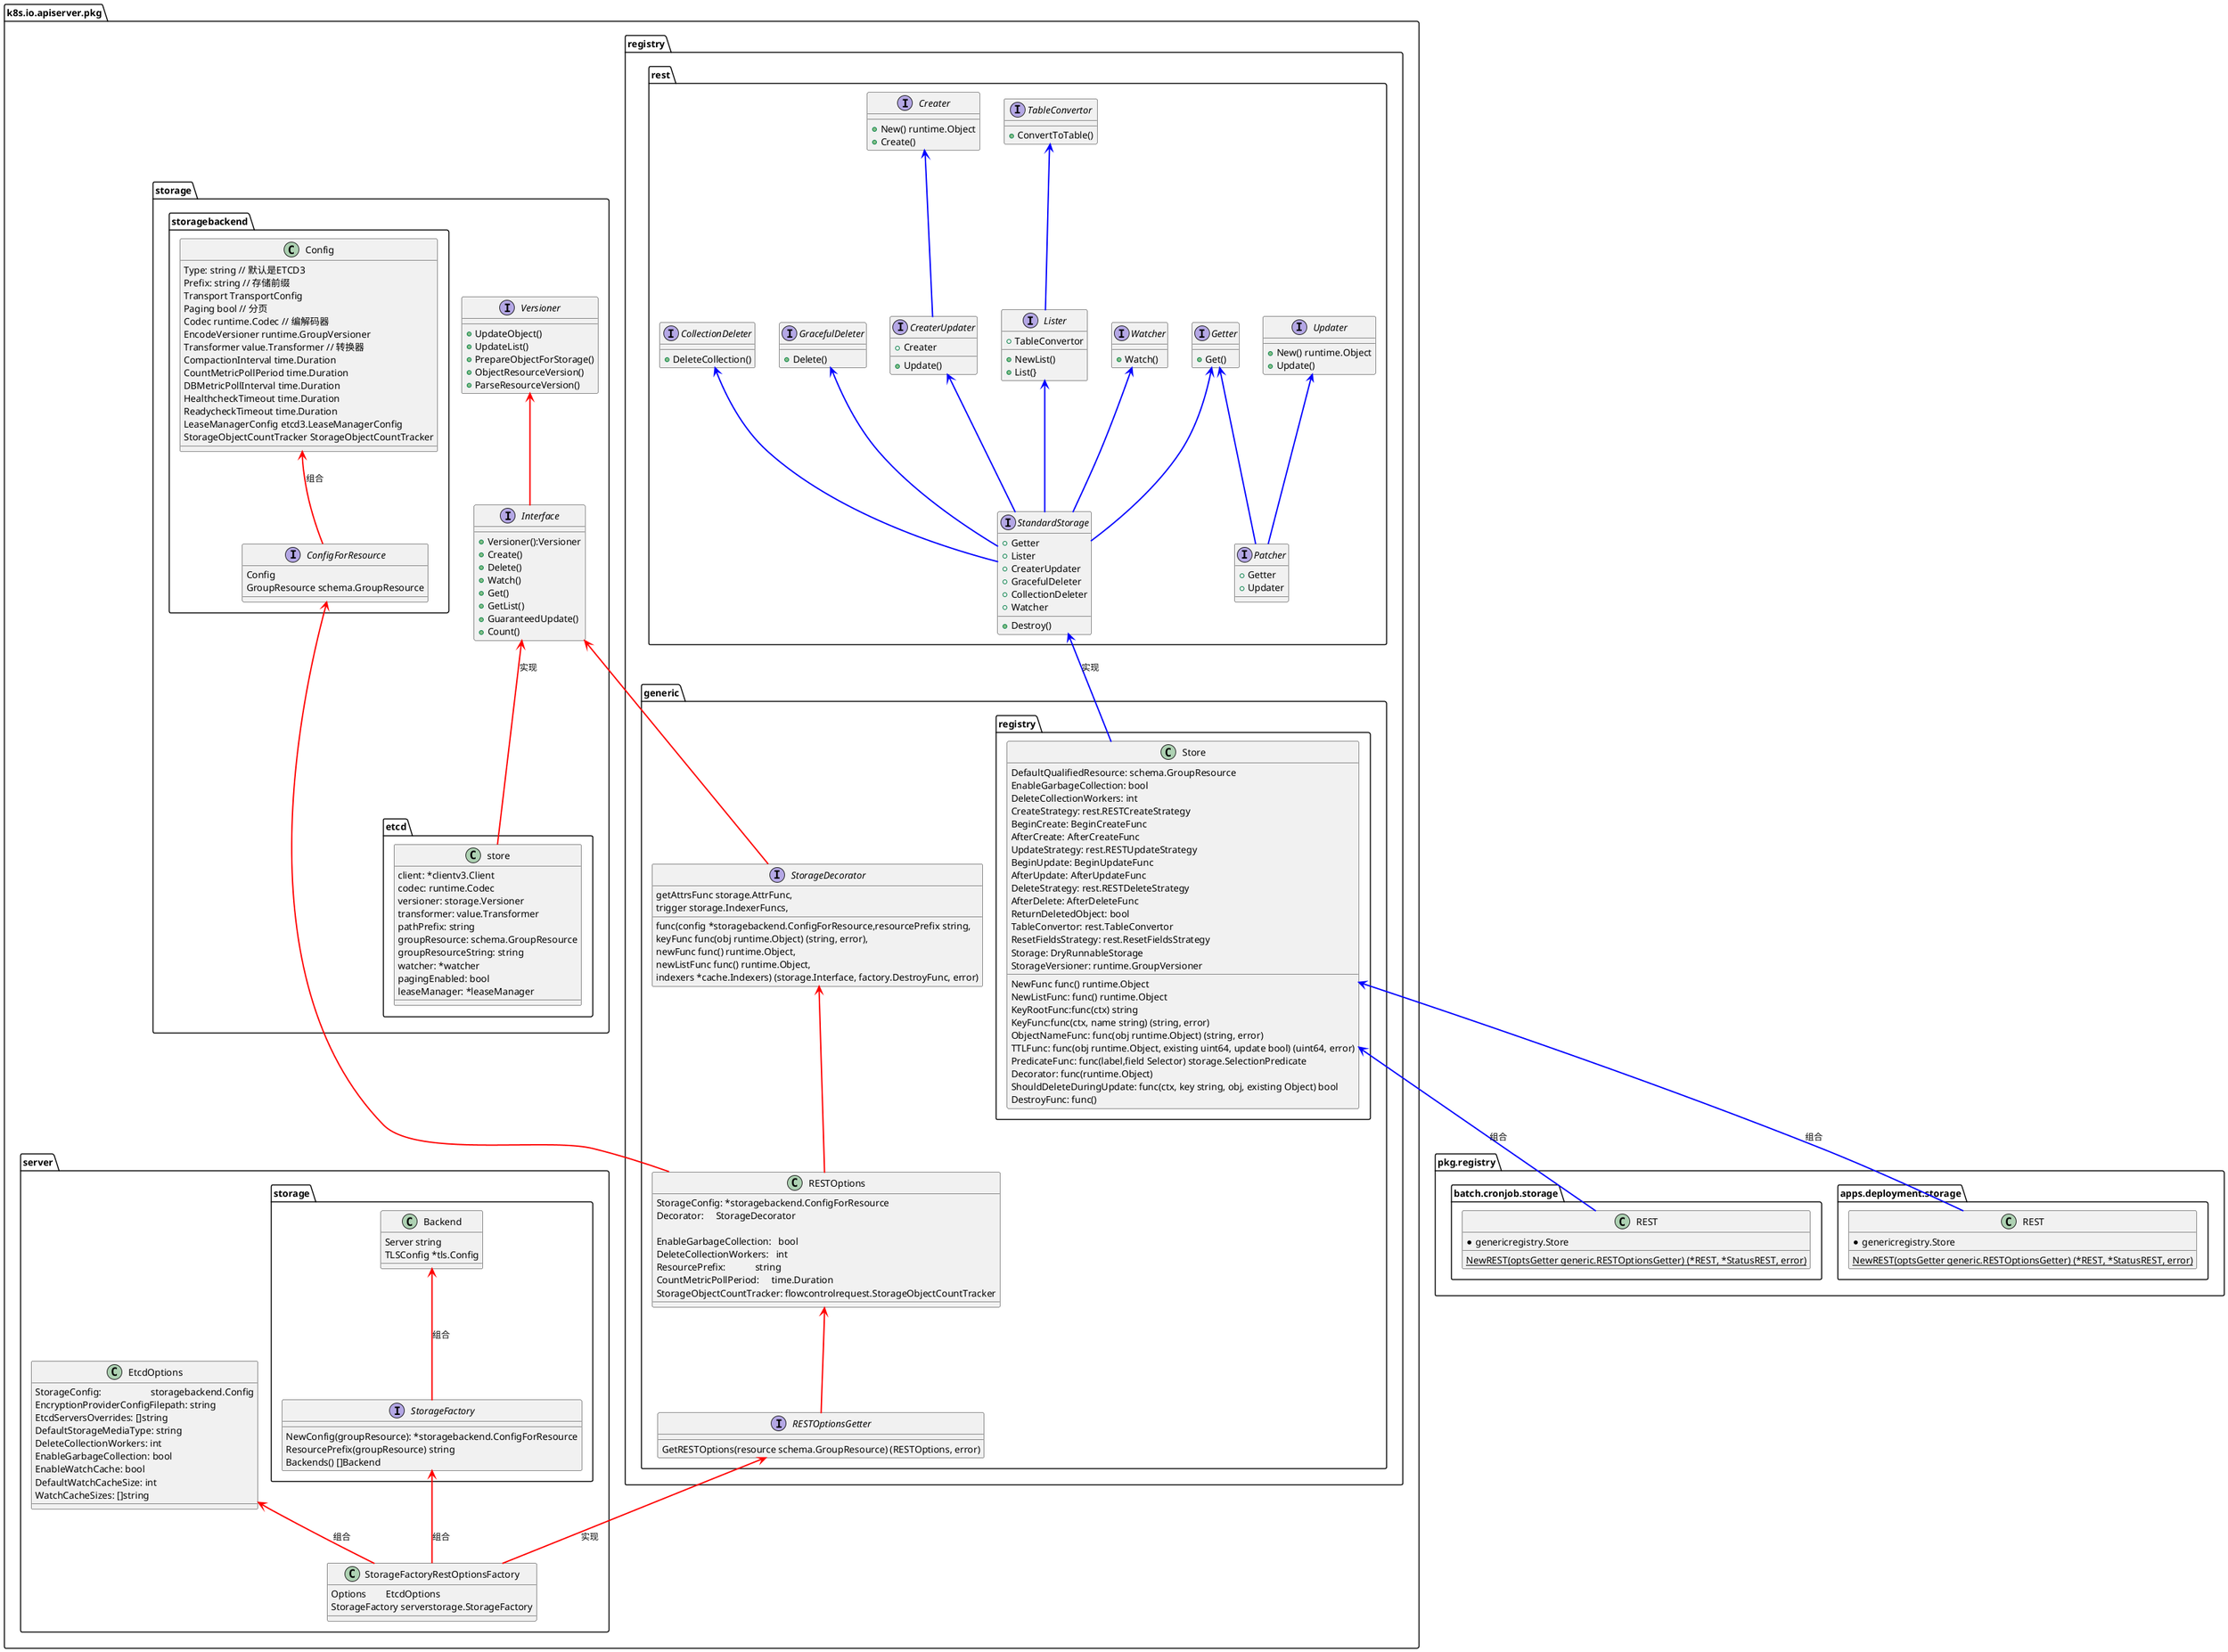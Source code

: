 @startuml
set namespaceSeparator ::

package k8s.io.apiserver.pkg{
package registry::rest {
    interface Getter {
        +Get()
    }

    interface TableConvertor {
        +ConvertToTable()
    }

    interface Lister {
        +TableConvertor
        +NewList()
        +List(}
    }
    TableConvertor <-[#blue,bold]- Lister

    interface Creater {
        +New() runtime.Object
        +Create()
    }

    interface CreaterUpdater {
        +Creater
        +Update()
    }
    Creater <-[#blue,bold]- CreaterUpdater

    interface GracefulDeleter {
        +Delete()
    }

    interface CollectionDeleter {
        +DeleteCollection()
    }


    interface Updater {
        +New() runtime.Object
        +Update()
    }

    interface Patcher {
        +Getter
        +Updater
    }
    Updater <-[#blue,bold]- Patcher
    Getter <-[#blue,bold]- Patcher

    interface Watcher {
        +Watch()
    }

    interface StandardStorage{
        +Getter
        +Lister
        +CreaterUpdater
        +GracefulDeleter
        +CollectionDeleter
        +Watcher
        +Destroy()
    }
    Getter <-[#blue,bold]- StandardStorage
    Lister <-[#blue,bold]- StandardStorage
    CreaterUpdater <-[#blue,bold]- StandardStorage
    GracefulDeleter <-[#blue,bold]- StandardStorage
    CollectionDeleter <-[#blue,bold]- StandardStorage
    Watcher <-[#blue,bold]- StandardStorage
}

package storage {
    interface Versioner {
        +UpdateObject()
        +UpdateList()
        +PrepareObjectForStorage()
        +ObjectResourceVersion()
        +ParseResourceVersion()
    }

    interface Interface {
        +Versioner():Versioner
        +Create()
        +Delete()
        +Watch()
        +Get()
        +GetList()
        +GuaranteedUpdate()
        +Count()
    }
    Versioner <-[#red,bold]- Interface

    class etcd::store {
        client: *clientv3.Client
        codec: runtime.Codec
        versioner: storage.Versioner
        transformer: value.Transformer
        pathPrefix: string
        groupResource: schema.GroupResource
        groupResourceString: string
        watcher: *watcher
        pagingEnabled: bool
        leaseManager: *leaseManager
    }

    Interface <-[#red,bold]- store: 实现
}

package registry::generic::registry {
    class Store {
    NewFunc func() runtime.Object
        NewListFunc: func() runtime.Object
        DefaultQualifiedResource: schema.GroupResource
        KeyRootFunc:func(ctx) string
        KeyFunc:func(ctx, name string) (string, error)
        ObjectNameFunc: func(obj runtime.Object) (string, error)
        TTLFunc: func(obj runtime.Object, existing uint64, update bool) (uint64, error)
        PredicateFunc: func(label,field Selector) storage.SelectionPredicate
        EnableGarbageCollection: bool
        DeleteCollectionWorkers: int
        Decorator: func(runtime.Object)
        CreateStrategy: rest.RESTCreateStrategy
        BeginCreate: BeginCreateFunc
        AfterCreate: AfterCreateFunc
        UpdateStrategy: rest.RESTUpdateStrategy
        BeginUpdate: BeginUpdateFunc
        AfterUpdate: AfterUpdateFunc
        DeleteStrategy: rest.RESTDeleteStrategy
        AfterDelete: AfterDeleteFunc
        ReturnDeletedObject: bool
        ShouldDeleteDuringUpdate: func(ctx, key string, obj, existing Object) bool
        TableConvertor: rest.TableConvertor
        ResetFieldsStrategy: rest.ResetFieldsStrategy
        Storage: DryRunnableStorage
        StorageVersioner: runtime.GroupVersioner
        DestroyFunc: func()
    }
    StandardStorage <-[#blue,bold]- Store: 实现
}

package storage::storagebackend{
    class Config {
        Type: string // 默认是ETCD3
        Prefix: string // 存储前缀
        Transport TransportConfig
        Paging bool // 分页
        Codec runtime.Codec // 编解码器
        EncodeVersioner runtime.GroupVersioner
        Transformer value.Transformer // 转换器
        CompactionInterval time.Duration
        CountMetricPollPeriod time.Duration
        DBMetricPollInterval time.Duration
        HealthcheckTimeout time.Duration
        ReadycheckTimeout time.Duration
        LeaseManagerConfig etcd3.LeaseManagerConfig
        StorageObjectCountTracker StorageObjectCountTracker
    }

    interface ConfigForResource{
        Config
        GroupResource schema.GroupResource
    }
    Config <-[#red,bold]- ConfigForResource: 组合
}

package registry::generic{
    interface StorageDecorator {
        func(config *storagebackend.ConfigForResource,resourcePrefix string,
        keyFunc func(obj runtime.Object) (string, error),
        newFunc func() runtime.Object,
        newListFunc func() runtime.Object,
        getAttrsFunc storage.AttrFunc,
        trigger storage.IndexerFuncs,
        indexers *cache.Indexers) (storage.Interface, factory.DestroyFunc, error)
    }
    Interface <-[#red,bold]- StorageDecorator

    class RESTOptions {
        StorageConfig: *storagebackend.ConfigForResource
        Decorator:     StorageDecorator

        EnableGarbageCollection:   bool
        DeleteCollectionWorkers:   int
        ResourcePrefix:            string
        CountMetricPollPeriod:     time.Duration
        StorageObjectCountTracker: flowcontrolrequest.StorageObjectCountTracker
    }
    StorageDecorator <-[#red,bold]- RESTOptions
    ConfigForResource <-[#red,bold]- RESTOptions

    interface RESTOptionsGetter {
        GetRESTOptions(resource schema.GroupResource) (RESTOptions, error)
    }
    RESTOptions <-[#red,bold]- RESTOptionsGetter
}

package server {
    package storage {
        class Backend {
            Server string
            TLSConfig *tls.Config
        }

        interface StorageFactory {
            NewConfig(groupResource): *storagebackend.ConfigForResource
            ResourcePrefix(groupResource) string
            Backends() []Backend
        }
        Backend <-[#red,bold]- StorageFactory: 组合
    }


    class EtcdOptions{
        StorageConfig:                    storagebackend.Config
        EncryptionProviderConfigFilepath: string
        EtcdServersOverrides: []string
        DefaultStorageMediaType: string
        DeleteCollectionWorkers: int
        EnableGarbageCollection: bool
        EnableWatchCache: bool
        DefaultWatchCacheSize: int
        WatchCacheSizes: []string
    }

    class StorageFactoryRestOptionsFactory {
        Options        EtcdOptions
        StorageFactory serverstorage.StorageFactory
    }
    RESTOptionsGetter <-[#red,bold]- StorageFactoryRestOptionsFactory: 实现
    EtcdOptions <-[#red,bold]- StorageFactoryRestOptionsFactory: 组合
    StorageFactory <-[#red,bold]- StorageFactoryRestOptionsFactory: 组合
}
}

package pkg.registry {
    package batch.cronjob.storage {
        class REST {
            *genericregistry.Store
            {static} NewREST(optsGetter generic.RESTOptionsGetter) (*REST, *StatusREST, error)
        }
        Store <-[#blue,bold]- REST: 组合
    }

    package apps.deployment.storage {
        class REST {
            *genericregistry.Store
            {static} NewREST(optsGetter generic.RESTOptionsGetter) (*REST, *StatusREST, error)
        }
        Store <-[#blue,bold]- REST: 组合
    }
}
@enduml